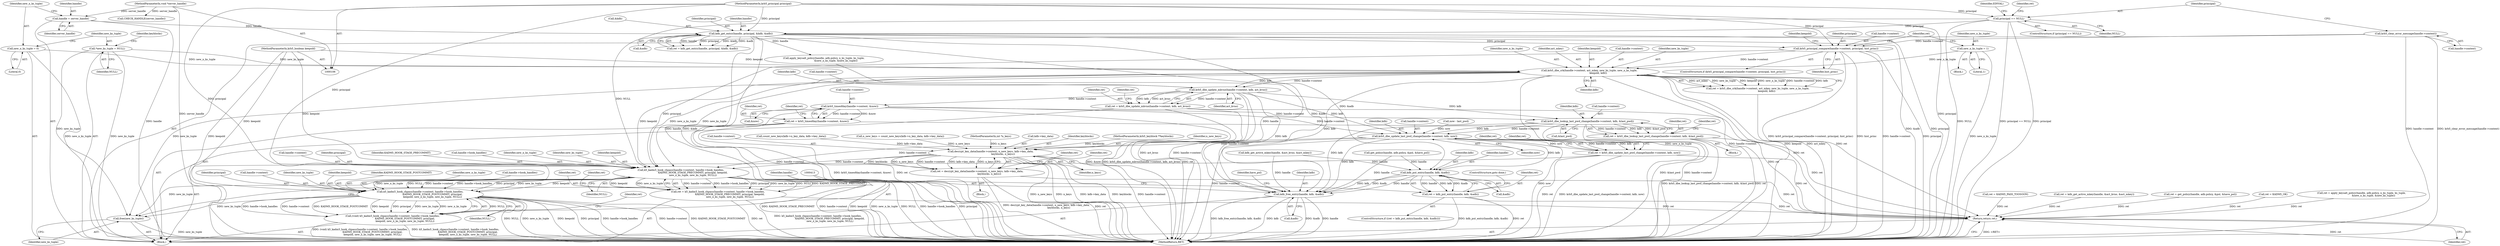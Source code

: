 digraph "0_krb5_af0ed4df4dfae762ab5fb605f5a0c8f59cb4f6ca@API" {
"1000228" [label="(Call,krb5_dbe_update_mkvno(handle->context, kdb, act_kvno))"];
"1000214" [label="(Call,krb5_dbe_crk(handle->context, act_mkey, new_ks_tuple, new_n_ks_tuple,\n                       keepold, kdb))"];
"1000187" [label="(Call,krb5_principal_compare(handle->context, principal, hist_princ))"];
"1000148" [label="(Call,krb5_clear_error_message(handle->context))"];
"1000161" [label="(Call,kdb_get_entry(handle, principal, &kdb, &adb))"];
"1000127" [label="(Call,handle = server_handle)"];
"1000107" [label="(MethodParameterIn,void *server_handle)"];
"1000153" [label="(Call,principal == NULL)"];
"1000108" [label="(MethodParameterIn,krb5_principal principal)"];
"1000137" [label="(Call,*new_ks_tuple = NULL)"];
"1000133" [label="(Call,new_n_ks_tuple = 0)"];
"1000198" [label="(Call,new_n_ks_tuple = 1)"];
"1000109" [label="(MethodParameterIn,krb5_boolean keepold)"];
"1000226" [label="(Call,ret = krb5_dbe_update_mkvno(handle->context, kdb, act_kvno))"];
"1000446" [label="(Return,return ret;)"];
"1000244" [label="(Call,krb5_timeofday(handle->context, &now))"];
"1000242" [label="(Call,ret = krb5_timeofday(handle->context, &now))"];
"1000279" [label="(Call,krb5_dbe_lookup_last_pwd_change(handle->context, kdb, &last_pwd))"];
"1000277" [label="(Call,ret = krb5_dbe_lookup_last_pwd_change(handle->context, kdb, &last_pwd))"];
"1000337" [label="(Call,krb5_dbe_update_last_pwd_change(handle->context, kdb, now))"];
"1000335" [label="(Call,ret = krb5_dbe_update_last_pwd_change(handle->context, kdb, now))"];
"1000365" [label="(Call,decrypt_key_data(handle->context, n_new_keys, kdb->key_data,\n                                keyblocks, n_keys))"];
"1000363" [label="(Call,ret = decrypt_key_data(handle->context, n_new_keys, kdb->key_data,\n                                keyblocks, n_keys))"];
"1000387" [label="(Call,k5_kadm5_hook_chpass(handle->context, handle->hook_handles,\n                               KADM5_HOOK_STAGE_PRECOMMIT, principal, keepold,\n                               new_n_ks_tuple, new_ks_tuple, NULL))"];
"1000385" [label="(Call,ret = k5_kadm5_hook_chpass(handle->context, handle->hook_handles,\n                               KADM5_HOOK_STAGE_PRECOMMIT, principal, keepold,\n                               new_n_ks_tuple, new_ks_tuple, NULL))"];
"1000414" [label="(Call,k5_kadm5_hook_chpass(handle->context, handle->hook_handles,\n                                KADM5_HOOK_STAGE_POSTCOMMIT, principal,\n                                keepold, new_n_ks_tuple, new_ks_tuple, NULL))"];
"1000412" [label="(Call,(void) k5_kadm5_hook_chpass(handle->context, handle->hook_handles,\n                                KADM5_HOOK_STAGE_POSTCOMMIT, principal,\n                                keepold, new_n_ks_tuple, new_ks_tuple, NULL))"];
"1000431" [label="(Call,free(new_ks_tuple))"];
"1000406" [label="(Call,kdb_put_entry(handle, kdb, &adb))"];
"1000404" [label="(Call,ret = kdb_put_entry(handle, kdb, &adb))"];
"1000433" [label="(Call,kdb_free_entry(handle, kdb, &adb))"];
"1000432" [label="(Identifier,new_ks_tuple)"];
"1000422" [label="(Identifier,principal)"];
"1000227" [label="(Identifier,ret)"];
"1000433" [label="(Call,kdb_free_entry(handle, kdb, &adb))"];
"1000141" [label="(Identifier,keyblocks)"];
"1000365" [label="(Call,decrypt_key_data(handle->context, n_new_keys, kdb->key_data,\n                                keyblocks, n_keys))"];
"1000162" [label="(Identifier,handle)"];
"1000160" [label="(Identifier,ret)"];
"1000193" [label="(Block,)"];
"1000202" [label="(Identifier,ret)"];
"1000387" [label="(Call,k5_kadm5_hook_chpass(handle->context, handle->hook_handles,\n                               KADM5_HOOK_STAGE_PRECOMMIT, principal, keepold,\n                               new_n_ks_tuple, new_ks_tuple, NULL))"];
"1000129" [label="(Identifier,server_handle)"];
"1000277" [label="(Call,ret = krb5_dbe_lookup_last_pwd_change(handle->context, kdb, &last_pwd))"];
"1000287" [label="(Identifier,ret)"];
"1000401" [label="(Identifier,ret)"];
"1000353" [label="(Block,)"];
"1000233" [label="(Identifier,act_kvno)"];
"1000152" [label="(ControlStructure,if (principal == NULL))"];
"1000243" [label="(Identifier,ret)"];
"1000448" [label="(MethodReturn,RET)"];
"1000212" [label="(Call,ret = krb5_dbe_crk(handle->context, act_mkey, new_ks_tuple, new_n_ks_tuple,\n                       keepold, kdb))"];
"1000406" [label="(Call,kdb_put_entry(handle, kdb, &adb))"];
"1000218" [label="(Identifier,act_mkey)"];
"1000157" [label="(Identifier,EINVAL)"];
"1000415" [label="(Call,handle->context)"];
"1000356" [label="(Call,count_new_keys(kdb->n_key_data, kdb->key_data))"];
"1000139" [label="(Identifier,NULL)"];
"1000431" [label="(Call,free(new_ks_tuple))"];
"1000159" [label="(Call,ret = kdb_get_entry(handle, principal, &kdb, &adb))"];
"1000242" [label="(Call,ret = krb5_timeofday(handle->context, &now))"];
"1000262" [label="(Call,get_policy(handle, adb.policy, &pol, &have_pol))"];
"1000186" [label="(ControlStructure,if (krb5_principal_compare(handle->context, principal, hist_princ)))"];
"1000335" [label="(Call,ret = krb5_dbe_update_last_pwd_change(handle->context, kdb, now))"];
"1000336" [label="(Identifier,ret)"];
"1000260" [label="(Call,ret = get_policy(handle, adb.policy, &pol, &have_pol))"];
"1000188" [label="(Call,handle->context)"];
"1000221" [label="(Identifier,keepold)"];
"1000187" [label="(Call,krb5_principal_compare(handle->context, principal, hist_princ))"];
"1000200" [label="(Literal,1)"];
"1000341" [label="(Identifier,kdb)"];
"1000338" [label="(Call,handle->context)"];
"1000138" [label="(Identifier,new_ks_tuple)"];
"1000354" [label="(Call,n_new_keys = count_new_keys(kdb->n_key_data, kdb->key_data))"];
"1000405" [label="(Identifier,ret)"];
"1000434" [label="(Identifier,handle)"];
"1000154" [label="(Identifier,principal)"];
"1000172" [label="(Call,apply_keysalt_policy(handle, adb.policy, n_ks_tuple, ks_tuple,\n                               &new_n_ks_tuple, &new_ks_tuple))"];
"1000215" [label="(Call,handle->context)"];
"1000244" [label="(Call,krb5_timeofday(handle->context, &now))"];
"1000427" [label="(Call,ret = KADM5_OK)"];
"1000251" [label="(Identifier,ret)"];
"1000409" [label="(Call,&adb)"];
"1000203" [label="(Call,kdb_get_active_mkey(handle, &act_kvno, &act_mkey))"];
"1000248" [label="(Call,&now)"];
"1000137" [label="(Call,*new_ks_tuple = NULL)"];
"1000214" [label="(Call,krb5_dbe_crk(handle->context, act_mkey, new_ks_tuple, new_n_ks_tuple,\n                       keepold, kdb))"];
"1000146" [label="(Call,CHECK_HANDLE(server_handle))"];
"1000435" [label="(Identifier,kdb)"];
"1000198" [label="(Call,new_n_ks_tuple = 1)"];
"1000414" [label="(Call,k5_kadm5_hook_chpass(handle->context, handle->hook_handles,\n                                KADM5_HOOK_STAGE_POSTCOMMIT, principal,\n                                keepold, new_n_ks_tuple, new_ks_tuple, NULL))"];
"1000127" [label="(Call,handle = server_handle)"];
"1000408" [label="(Identifier,kdb)"];
"1000342" [label="(Identifier,now)"];
"1000292" [label="(Call,now - last_pwd)"];
"1000228" [label="(Call,krb5_dbe_update_mkvno(handle->context, kdb, act_kvno))"];
"1000170" [label="(Call,ret = apply_keysalt_policy(handle, adb.policy, n_ks_tuple, ks_tuple,\n                               &new_n_ks_tuple, &new_ks_tuple))"];
"1000161" [label="(Call,kdb_get_entry(handle, principal, &kdb, &adb))"];
"1000284" [label="(Call,&last_pwd)"];
"1000166" [label="(Call,&adb)"];
"1000337" [label="(Call,krb5_dbe_update_last_pwd_change(handle->context, kdb, now))"];
"1000128" [label="(Identifier,handle)"];
"1000222" [label="(Identifier,kdb)"];
"1000376" [label="(Identifier,ret)"];
"1000113" [label="(MethodParameterIn,int *n_keys)"];
"1000134" [label="(Identifier,new_n_ks_tuple)"];
"1000428" [label="(Identifier,ret)"];
"1000385" [label="(Call,ret = k5_kadm5_hook_chpass(handle->context, handle->hook_handles,\n                               KADM5_HOOK_STAGE_PRECOMMIT, principal, keepold,\n                               new_n_ks_tuple, new_ks_tuple, NULL))"];
"1000386" [label="(Identifier,ret)"];
"1000280" [label="(Call,handle->context)"];
"1000235" [label="(Identifier,ret)"];
"1000425" [label="(Identifier,new_ks_tuple)"];
"1000423" [label="(Identifier,keepold)"];
"1000447" [label="(Identifier,ret)"];
"1000399" [label="(Identifier,NULL)"];
"1000109" [label="(MethodParameterIn,krb5_boolean keepold)"];
"1000436" [label="(Call,&adb)"];
"1000283" [label="(Identifier,kdb)"];
"1000421" [label="(Identifier,KADM5_HOOK_STAGE_POSTCOMMIT)"];
"1000305" [label="(Call,ret = KADM5_PASS_TOOSOON)"];
"1000153" [label="(Call,principal == NULL)"];
"1000394" [label="(Identifier,KADM5_HOOK_STAGE_PRECOMMIT)"];
"1000219" [label="(Identifier,new_ks_tuple)"];
"1000164" [label="(Call,&kdb)"];
"1000446" [label="(Return,return ret;)"];
"1000370" [label="(Call,kdb->key_data)"];
"1000229" [label="(Call,handle->context)"];
"1000373" [label="(Identifier,keyblocks)"];
"1000364" [label="(Identifier,ret)"];
"1000412" [label="(Call,(void) k5_kadm5_hook_chpass(handle->context, handle->hook_handles,\n                                KADM5_HOOK_STAGE_POSTCOMMIT, principal,\n                                keepold, new_n_ks_tuple, new_ks_tuple, NULL))"];
"1000192" [label="(Identifier,hist_princ)"];
"1000195" [label="(Identifier,keepold)"];
"1000112" [label="(MethodParameterIn,krb5_keyblock **keyblocks)"];
"1000424" [label="(Identifier,new_n_ks_tuple)"];
"1000245" [label="(Call,handle->context)"];
"1000391" [label="(Call,handle->hook_handles)"];
"1000363" [label="(Call,ret = decrypt_key_data(handle->context, n_new_keys, kdb->key_data,\n                                keyblocks, n_keys))"];
"1000397" [label="(Identifier,new_n_ks_tuple)"];
"1000148" [label="(Call,krb5_clear_error_message(handle->context))"];
"1000278" [label="(Identifier,ret)"];
"1000398" [label="(Identifier,new_ks_tuple)"];
"1000279" [label="(Call,krb5_dbe_lookup_last_pwd_change(handle->context, kdb, &last_pwd))"];
"1000226" [label="(Call,ret = krb5_dbe_update_mkvno(handle->context, kdb, act_kvno))"];
"1000439" [label="(Identifier,have_pol)"];
"1000369" [label="(Identifier,n_new_keys)"];
"1000135" [label="(Literal,0)"];
"1000403" [label="(ControlStructure,if ((ret = kdb_put_entry(handle, kdb, &adb))))"];
"1000404" [label="(Call,ret = kdb_put_entry(handle, kdb, &adb))"];
"1000149" [label="(Call,handle->context)"];
"1000201" [label="(Call,ret = kdb_get_active_mkey(handle, &act_kvno, &act_mkey))"];
"1000276" [label="(Block,)"];
"1000232" [label="(Identifier,kdb)"];
"1000396" [label="(Identifier,keepold)"];
"1000374" [label="(Identifier,n_keys)"];
"1000388" [label="(Call,handle->context)"];
"1000114" [label="(Block,)"];
"1000395" [label="(Identifier,principal)"];
"1000163" [label="(Identifier,principal)"];
"1000107" [label="(MethodParameterIn,void *server_handle)"];
"1000418" [label="(Call,handle->hook_handles)"];
"1000407" [label="(Identifier,handle)"];
"1000191" [label="(Identifier,principal)"];
"1000155" [label="(Identifier,NULL)"];
"1000133" [label="(Call,new_n_ks_tuple = 0)"];
"1000426" [label="(Identifier,NULL)"];
"1000220" [label="(Identifier,new_n_ks_tuple)"];
"1000199" [label="(Identifier,new_n_ks_tuple)"];
"1000344" [label="(Identifier,ret)"];
"1000366" [label="(Call,handle->context)"];
"1000108" [label="(MethodParameterIn,krb5_principal principal)"];
"1000411" [label="(ControlStructure,goto done;)"];
"1000228" -> "1000226"  [label="AST: "];
"1000228" -> "1000233"  [label="CFG: "];
"1000229" -> "1000228"  [label="AST: "];
"1000232" -> "1000228"  [label="AST: "];
"1000233" -> "1000228"  [label="AST: "];
"1000226" -> "1000228"  [label="CFG: "];
"1000228" -> "1000448"  [label="DDG: act_kvno"];
"1000228" -> "1000448"  [label="DDG: handle->context"];
"1000228" -> "1000226"  [label="DDG: handle->context"];
"1000228" -> "1000226"  [label="DDG: kdb"];
"1000228" -> "1000226"  [label="DDG: act_kvno"];
"1000214" -> "1000228"  [label="DDG: handle->context"];
"1000214" -> "1000228"  [label="DDG: kdb"];
"1000228" -> "1000244"  [label="DDG: handle->context"];
"1000228" -> "1000279"  [label="DDG: kdb"];
"1000228" -> "1000337"  [label="DDG: kdb"];
"1000228" -> "1000433"  [label="DDG: kdb"];
"1000214" -> "1000212"  [label="AST: "];
"1000214" -> "1000222"  [label="CFG: "];
"1000215" -> "1000214"  [label="AST: "];
"1000218" -> "1000214"  [label="AST: "];
"1000219" -> "1000214"  [label="AST: "];
"1000220" -> "1000214"  [label="AST: "];
"1000221" -> "1000214"  [label="AST: "];
"1000222" -> "1000214"  [label="AST: "];
"1000212" -> "1000214"  [label="CFG: "];
"1000214" -> "1000448"  [label="DDG: keepold"];
"1000214" -> "1000448"  [label="DDG: act_mkey"];
"1000214" -> "1000448"  [label="DDG: new_n_ks_tuple"];
"1000214" -> "1000448"  [label="DDG: handle->context"];
"1000214" -> "1000212"  [label="DDG: act_mkey"];
"1000214" -> "1000212"  [label="DDG: new_ks_tuple"];
"1000214" -> "1000212"  [label="DDG: keepold"];
"1000214" -> "1000212"  [label="DDG: new_n_ks_tuple"];
"1000214" -> "1000212"  [label="DDG: handle->context"];
"1000214" -> "1000212"  [label="DDG: kdb"];
"1000187" -> "1000214"  [label="DDG: handle->context"];
"1000137" -> "1000214"  [label="DDG: new_ks_tuple"];
"1000133" -> "1000214"  [label="DDG: new_n_ks_tuple"];
"1000198" -> "1000214"  [label="DDG: new_n_ks_tuple"];
"1000109" -> "1000214"  [label="DDG: keepold"];
"1000214" -> "1000387"  [label="DDG: keepold"];
"1000214" -> "1000387"  [label="DDG: new_n_ks_tuple"];
"1000214" -> "1000387"  [label="DDG: new_ks_tuple"];
"1000214" -> "1000431"  [label="DDG: new_ks_tuple"];
"1000214" -> "1000433"  [label="DDG: kdb"];
"1000187" -> "1000186"  [label="AST: "];
"1000187" -> "1000192"  [label="CFG: "];
"1000188" -> "1000187"  [label="AST: "];
"1000191" -> "1000187"  [label="AST: "];
"1000192" -> "1000187"  [label="AST: "];
"1000195" -> "1000187"  [label="CFG: "];
"1000202" -> "1000187"  [label="CFG: "];
"1000187" -> "1000448"  [label="DDG: handle->context"];
"1000187" -> "1000448"  [label="DDG: krb5_principal_compare(handle->context, principal, hist_princ)"];
"1000187" -> "1000448"  [label="DDG: principal"];
"1000187" -> "1000448"  [label="DDG: hist_princ"];
"1000148" -> "1000187"  [label="DDG: handle->context"];
"1000161" -> "1000187"  [label="DDG: principal"];
"1000108" -> "1000187"  [label="DDG: principal"];
"1000187" -> "1000387"  [label="DDG: principal"];
"1000148" -> "1000114"  [label="AST: "];
"1000148" -> "1000149"  [label="CFG: "];
"1000149" -> "1000148"  [label="AST: "];
"1000154" -> "1000148"  [label="CFG: "];
"1000148" -> "1000448"  [label="DDG: handle->context"];
"1000148" -> "1000448"  [label="DDG: krb5_clear_error_message(handle->context)"];
"1000161" -> "1000159"  [label="AST: "];
"1000161" -> "1000166"  [label="CFG: "];
"1000162" -> "1000161"  [label="AST: "];
"1000163" -> "1000161"  [label="AST: "];
"1000164" -> "1000161"  [label="AST: "];
"1000166" -> "1000161"  [label="AST: "];
"1000159" -> "1000161"  [label="CFG: "];
"1000161" -> "1000448"  [label="DDG: &kdb"];
"1000161" -> "1000448"  [label="DDG: &adb"];
"1000161" -> "1000448"  [label="DDG: principal"];
"1000161" -> "1000448"  [label="DDG: handle"];
"1000161" -> "1000159"  [label="DDG: handle"];
"1000161" -> "1000159"  [label="DDG: principal"];
"1000161" -> "1000159"  [label="DDG: &kdb"];
"1000161" -> "1000159"  [label="DDG: &adb"];
"1000127" -> "1000161"  [label="DDG: handle"];
"1000153" -> "1000161"  [label="DDG: principal"];
"1000108" -> "1000161"  [label="DDG: principal"];
"1000161" -> "1000172"  [label="DDG: handle"];
"1000161" -> "1000406"  [label="DDG: &adb"];
"1000161" -> "1000433"  [label="DDG: &adb"];
"1000127" -> "1000114"  [label="AST: "];
"1000127" -> "1000129"  [label="CFG: "];
"1000128" -> "1000127"  [label="AST: "];
"1000129" -> "1000127"  [label="AST: "];
"1000134" -> "1000127"  [label="CFG: "];
"1000127" -> "1000448"  [label="DDG: handle"];
"1000107" -> "1000127"  [label="DDG: server_handle"];
"1000107" -> "1000106"  [label="AST: "];
"1000107" -> "1000448"  [label="DDG: server_handle"];
"1000107" -> "1000146"  [label="DDG: server_handle"];
"1000153" -> "1000152"  [label="AST: "];
"1000153" -> "1000155"  [label="CFG: "];
"1000154" -> "1000153"  [label="AST: "];
"1000155" -> "1000153"  [label="AST: "];
"1000157" -> "1000153"  [label="CFG: "];
"1000160" -> "1000153"  [label="CFG: "];
"1000153" -> "1000448"  [label="DDG: NULL"];
"1000153" -> "1000448"  [label="DDG: principal == NULL"];
"1000153" -> "1000448"  [label="DDG: principal"];
"1000108" -> "1000153"  [label="DDG: principal"];
"1000153" -> "1000387"  [label="DDG: NULL"];
"1000108" -> "1000106"  [label="AST: "];
"1000108" -> "1000448"  [label="DDG: principal"];
"1000108" -> "1000387"  [label="DDG: principal"];
"1000108" -> "1000414"  [label="DDG: principal"];
"1000137" -> "1000114"  [label="AST: "];
"1000137" -> "1000139"  [label="CFG: "];
"1000138" -> "1000137"  [label="AST: "];
"1000139" -> "1000137"  [label="AST: "];
"1000141" -> "1000137"  [label="CFG: "];
"1000137" -> "1000448"  [label="DDG: new_ks_tuple"];
"1000137" -> "1000431"  [label="DDG: new_ks_tuple"];
"1000133" -> "1000114"  [label="AST: "];
"1000133" -> "1000135"  [label="CFG: "];
"1000134" -> "1000133"  [label="AST: "];
"1000135" -> "1000133"  [label="AST: "];
"1000138" -> "1000133"  [label="CFG: "];
"1000133" -> "1000448"  [label="DDG: new_n_ks_tuple"];
"1000198" -> "1000193"  [label="AST: "];
"1000198" -> "1000200"  [label="CFG: "];
"1000199" -> "1000198"  [label="AST: "];
"1000200" -> "1000198"  [label="AST: "];
"1000202" -> "1000198"  [label="CFG: "];
"1000198" -> "1000448"  [label="DDG: new_n_ks_tuple"];
"1000109" -> "1000106"  [label="AST: "];
"1000109" -> "1000448"  [label="DDG: keepold"];
"1000109" -> "1000387"  [label="DDG: keepold"];
"1000109" -> "1000414"  [label="DDG: keepold"];
"1000226" -> "1000114"  [label="AST: "];
"1000227" -> "1000226"  [label="AST: "];
"1000235" -> "1000226"  [label="CFG: "];
"1000226" -> "1000448"  [label="DDG: ret"];
"1000226" -> "1000448"  [label="DDG: krb5_dbe_update_mkvno(handle->context, kdb, act_kvno)"];
"1000226" -> "1000446"  [label="DDG: ret"];
"1000446" -> "1000114"  [label="AST: "];
"1000446" -> "1000447"  [label="CFG: "];
"1000447" -> "1000446"  [label="AST: "];
"1000448" -> "1000446"  [label="CFG: "];
"1000446" -> "1000448"  [label="DDG: <RET>"];
"1000447" -> "1000446"  [label="DDG: ret"];
"1000427" -> "1000446"  [label="DDG: ret"];
"1000404" -> "1000446"  [label="DDG: ret"];
"1000363" -> "1000446"  [label="DDG: ret"];
"1000305" -> "1000446"  [label="DDG: ret"];
"1000277" -> "1000446"  [label="DDG: ret"];
"1000212" -> "1000446"  [label="DDG: ret"];
"1000170" -> "1000446"  [label="DDG: ret"];
"1000242" -> "1000446"  [label="DDG: ret"];
"1000201" -> "1000446"  [label="DDG: ret"];
"1000335" -> "1000446"  [label="DDG: ret"];
"1000260" -> "1000446"  [label="DDG: ret"];
"1000385" -> "1000446"  [label="DDG: ret"];
"1000244" -> "1000242"  [label="AST: "];
"1000244" -> "1000248"  [label="CFG: "];
"1000245" -> "1000244"  [label="AST: "];
"1000248" -> "1000244"  [label="AST: "];
"1000242" -> "1000244"  [label="CFG: "];
"1000244" -> "1000448"  [label="DDG: &now"];
"1000244" -> "1000448"  [label="DDG: handle->context"];
"1000244" -> "1000242"  [label="DDG: handle->context"];
"1000244" -> "1000242"  [label="DDG: &now"];
"1000244" -> "1000279"  [label="DDG: handle->context"];
"1000244" -> "1000337"  [label="DDG: handle->context"];
"1000242" -> "1000114"  [label="AST: "];
"1000243" -> "1000242"  [label="AST: "];
"1000251" -> "1000242"  [label="CFG: "];
"1000242" -> "1000448"  [label="DDG: krb5_timeofday(handle->context, &now)"];
"1000242" -> "1000448"  [label="DDG: ret"];
"1000279" -> "1000277"  [label="AST: "];
"1000279" -> "1000284"  [label="CFG: "];
"1000280" -> "1000279"  [label="AST: "];
"1000283" -> "1000279"  [label="AST: "];
"1000284" -> "1000279"  [label="AST: "];
"1000277" -> "1000279"  [label="CFG: "];
"1000279" -> "1000448"  [label="DDG: &last_pwd"];
"1000279" -> "1000448"  [label="DDG: handle->context"];
"1000279" -> "1000277"  [label="DDG: handle->context"];
"1000279" -> "1000277"  [label="DDG: kdb"];
"1000279" -> "1000277"  [label="DDG: &last_pwd"];
"1000279" -> "1000337"  [label="DDG: handle->context"];
"1000279" -> "1000337"  [label="DDG: kdb"];
"1000279" -> "1000433"  [label="DDG: kdb"];
"1000277" -> "1000276"  [label="AST: "];
"1000278" -> "1000277"  [label="AST: "];
"1000287" -> "1000277"  [label="CFG: "];
"1000277" -> "1000448"  [label="DDG: ret"];
"1000277" -> "1000448"  [label="DDG: krb5_dbe_lookup_last_pwd_change(handle->context, kdb, &last_pwd)"];
"1000337" -> "1000335"  [label="AST: "];
"1000337" -> "1000342"  [label="CFG: "];
"1000338" -> "1000337"  [label="AST: "];
"1000341" -> "1000337"  [label="AST: "];
"1000342" -> "1000337"  [label="AST: "];
"1000335" -> "1000337"  [label="CFG: "];
"1000337" -> "1000448"  [label="DDG: handle->context"];
"1000337" -> "1000448"  [label="DDG: now"];
"1000337" -> "1000335"  [label="DDG: handle->context"];
"1000337" -> "1000335"  [label="DDG: kdb"];
"1000337" -> "1000335"  [label="DDG: now"];
"1000292" -> "1000337"  [label="DDG: now"];
"1000337" -> "1000365"  [label="DDG: handle->context"];
"1000337" -> "1000387"  [label="DDG: handle->context"];
"1000337" -> "1000406"  [label="DDG: kdb"];
"1000337" -> "1000433"  [label="DDG: kdb"];
"1000335" -> "1000114"  [label="AST: "];
"1000336" -> "1000335"  [label="AST: "];
"1000344" -> "1000335"  [label="CFG: "];
"1000335" -> "1000448"  [label="DDG: ret"];
"1000335" -> "1000448"  [label="DDG: krb5_dbe_update_last_pwd_change(handle->context, kdb, now)"];
"1000365" -> "1000363"  [label="AST: "];
"1000365" -> "1000374"  [label="CFG: "];
"1000366" -> "1000365"  [label="AST: "];
"1000369" -> "1000365"  [label="AST: "];
"1000370" -> "1000365"  [label="AST: "];
"1000373" -> "1000365"  [label="AST: "];
"1000374" -> "1000365"  [label="AST: "];
"1000363" -> "1000365"  [label="CFG: "];
"1000365" -> "1000448"  [label="DDG: n_new_keys"];
"1000365" -> "1000448"  [label="DDG: kdb->key_data"];
"1000365" -> "1000448"  [label="DDG: keyblocks"];
"1000365" -> "1000448"  [label="DDG: handle->context"];
"1000365" -> "1000448"  [label="DDG: n_keys"];
"1000365" -> "1000363"  [label="DDG: keyblocks"];
"1000365" -> "1000363"  [label="DDG: n_new_keys"];
"1000365" -> "1000363"  [label="DDG: handle->context"];
"1000365" -> "1000363"  [label="DDG: kdb->key_data"];
"1000365" -> "1000363"  [label="DDG: n_keys"];
"1000354" -> "1000365"  [label="DDG: n_new_keys"];
"1000356" -> "1000365"  [label="DDG: kdb->key_data"];
"1000112" -> "1000365"  [label="DDG: keyblocks"];
"1000113" -> "1000365"  [label="DDG: n_keys"];
"1000365" -> "1000387"  [label="DDG: handle->context"];
"1000363" -> "1000353"  [label="AST: "];
"1000364" -> "1000363"  [label="AST: "];
"1000376" -> "1000363"  [label="CFG: "];
"1000363" -> "1000448"  [label="DDG: decrypt_key_data(handle->context, n_new_keys, kdb->key_data,\n                                keyblocks, n_keys)"];
"1000363" -> "1000448"  [label="DDG: ret"];
"1000387" -> "1000385"  [label="AST: "];
"1000387" -> "1000399"  [label="CFG: "];
"1000388" -> "1000387"  [label="AST: "];
"1000391" -> "1000387"  [label="AST: "];
"1000394" -> "1000387"  [label="AST: "];
"1000395" -> "1000387"  [label="AST: "];
"1000396" -> "1000387"  [label="AST: "];
"1000397" -> "1000387"  [label="AST: "];
"1000398" -> "1000387"  [label="AST: "];
"1000399" -> "1000387"  [label="AST: "];
"1000385" -> "1000387"  [label="CFG: "];
"1000387" -> "1000448"  [label="DDG: keepold"];
"1000387" -> "1000448"  [label="DDG: new_n_ks_tuple"];
"1000387" -> "1000448"  [label="DDG: KADM5_HOOK_STAGE_PRECOMMIT"];
"1000387" -> "1000448"  [label="DDG: handle->context"];
"1000387" -> "1000448"  [label="DDG: handle->hook_handles"];
"1000387" -> "1000448"  [label="DDG: NULL"];
"1000387" -> "1000448"  [label="DDG: principal"];
"1000387" -> "1000385"  [label="DDG: handle->context"];
"1000387" -> "1000385"  [label="DDG: handle->hook_handles"];
"1000387" -> "1000385"  [label="DDG: principal"];
"1000387" -> "1000385"  [label="DDG: new_ks_tuple"];
"1000387" -> "1000385"  [label="DDG: NULL"];
"1000387" -> "1000385"  [label="DDG: KADM5_HOOK_STAGE_PRECOMMIT"];
"1000387" -> "1000385"  [label="DDG: keepold"];
"1000387" -> "1000385"  [label="DDG: new_n_ks_tuple"];
"1000387" -> "1000414"  [label="DDG: handle->context"];
"1000387" -> "1000414"  [label="DDG: handle->hook_handles"];
"1000387" -> "1000414"  [label="DDG: principal"];
"1000387" -> "1000414"  [label="DDG: keepold"];
"1000387" -> "1000414"  [label="DDG: new_n_ks_tuple"];
"1000387" -> "1000414"  [label="DDG: new_ks_tuple"];
"1000387" -> "1000414"  [label="DDG: NULL"];
"1000387" -> "1000431"  [label="DDG: new_ks_tuple"];
"1000385" -> "1000114"  [label="AST: "];
"1000386" -> "1000385"  [label="AST: "];
"1000401" -> "1000385"  [label="CFG: "];
"1000385" -> "1000448"  [label="DDG: k5_kadm5_hook_chpass(handle->context, handle->hook_handles,\n                               KADM5_HOOK_STAGE_PRECOMMIT, principal, keepold,\n                               new_n_ks_tuple, new_ks_tuple, NULL)"];
"1000385" -> "1000448"  [label="DDG: ret"];
"1000414" -> "1000412"  [label="AST: "];
"1000414" -> "1000426"  [label="CFG: "];
"1000415" -> "1000414"  [label="AST: "];
"1000418" -> "1000414"  [label="AST: "];
"1000421" -> "1000414"  [label="AST: "];
"1000422" -> "1000414"  [label="AST: "];
"1000423" -> "1000414"  [label="AST: "];
"1000424" -> "1000414"  [label="AST: "];
"1000425" -> "1000414"  [label="AST: "];
"1000426" -> "1000414"  [label="AST: "];
"1000412" -> "1000414"  [label="CFG: "];
"1000414" -> "1000448"  [label="DDG: NULL"];
"1000414" -> "1000448"  [label="DDG: keepold"];
"1000414" -> "1000448"  [label="DDG: principal"];
"1000414" -> "1000448"  [label="DDG: new_n_ks_tuple"];
"1000414" -> "1000448"  [label="DDG: handle->hook_handles"];
"1000414" -> "1000448"  [label="DDG: handle->context"];
"1000414" -> "1000448"  [label="DDG: KADM5_HOOK_STAGE_POSTCOMMIT"];
"1000414" -> "1000412"  [label="DDG: NULL"];
"1000414" -> "1000412"  [label="DDG: handle->hook_handles"];
"1000414" -> "1000412"  [label="DDG: handle->context"];
"1000414" -> "1000412"  [label="DDG: KADM5_HOOK_STAGE_POSTCOMMIT"];
"1000414" -> "1000412"  [label="DDG: keepold"];
"1000414" -> "1000412"  [label="DDG: principal"];
"1000414" -> "1000412"  [label="DDG: new_ks_tuple"];
"1000414" -> "1000412"  [label="DDG: new_n_ks_tuple"];
"1000414" -> "1000431"  [label="DDG: new_ks_tuple"];
"1000412" -> "1000114"  [label="AST: "];
"1000413" -> "1000412"  [label="AST: "];
"1000428" -> "1000412"  [label="CFG: "];
"1000412" -> "1000448"  [label="DDG: (void) k5_kadm5_hook_chpass(handle->context, handle->hook_handles,\n                                KADM5_HOOK_STAGE_POSTCOMMIT, principal,\n                                keepold, new_n_ks_tuple, new_ks_tuple, NULL)"];
"1000412" -> "1000448"  [label="DDG: k5_kadm5_hook_chpass(handle->context, handle->hook_handles,\n                                KADM5_HOOK_STAGE_POSTCOMMIT, principal,\n                                keepold, new_n_ks_tuple, new_ks_tuple, NULL)"];
"1000431" -> "1000114"  [label="AST: "];
"1000431" -> "1000432"  [label="CFG: "];
"1000432" -> "1000431"  [label="AST: "];
"1000434" -> "1000431"  [label="CFG: "];
"1000431" -> "1000448"  [label="DDG: new_ks_tuple"];
"1000406" -> "1000404"  [label="AST: "];
"1000406" -> "1000409"  [label="CFG: "];
"1000407" -> "1000406"  [label="AST: "];
"1000408" -> "1000406"  [label="AST: "];
"1000409" -> "1000406"  [label="AST: "];
"1000404" -> "1000406"  [label="CFG: "];
"1000406" -> "1000404"  [label="DDG: handle"];
"1000406" -> "1000404"  [label="DDG: kdb"];
"1000406" -> "1000404"  [label="DDG: &adb"];
"1000262" -> "1000406"  [label="DDG: handle"];
"1000203" -> "1000406"  [label="DDG: handle"];
"1000406" -> "1000433"  [label="DDG: handle"];
"1000406" -> "1000433"  [label="DDG: kdb"];
"1000406" -> "1000433"  [label="DDG: &adb"];
"1000404" -> "1000403"  [label="AST: "];
"1000405" -> "1000404"  [label="AST: "];
"1000411" -> "1000404"  [label="CFG: "];
"1000413" -> "1000404"  [label="CFG: "];
"1000404" -> "1000448"  [label="DDG: ret"];
"1000404" -> "1000448"  [label="DDG: kdb_put_entry(handle, kdb, &adb)"];
"1000433" -> "1000114"  [label="AST: "];
"1000433" -> "1000436"  [label="CFG: "];
"1000434" -> "1000433"  [label="AST: "];
"1000435" -> "1000433"  [label="AST: "];
"1000436" -> "1000433"  [label="AST: "];
"1000439" -> "1000433"  [label="CFG: "];
"1000433" -> "1000448"  [label="DDG: &adb"];
"1000433" -> "1000448"  [label="DDG: handle"];
"1000433" -> "1000448"  [label="DDG: kdb_free_entry(handle, kdb, &adb)"];
"1000433" -> "1000448"  [label="DDG: kdb"];
"1000262" -> "1000433"  [label="DDG: handle"];
"1000172" -> "1000433"  [label="DDG: handle"];
"1000203" -> "1000433"  [label="DDG: handle"];
}
